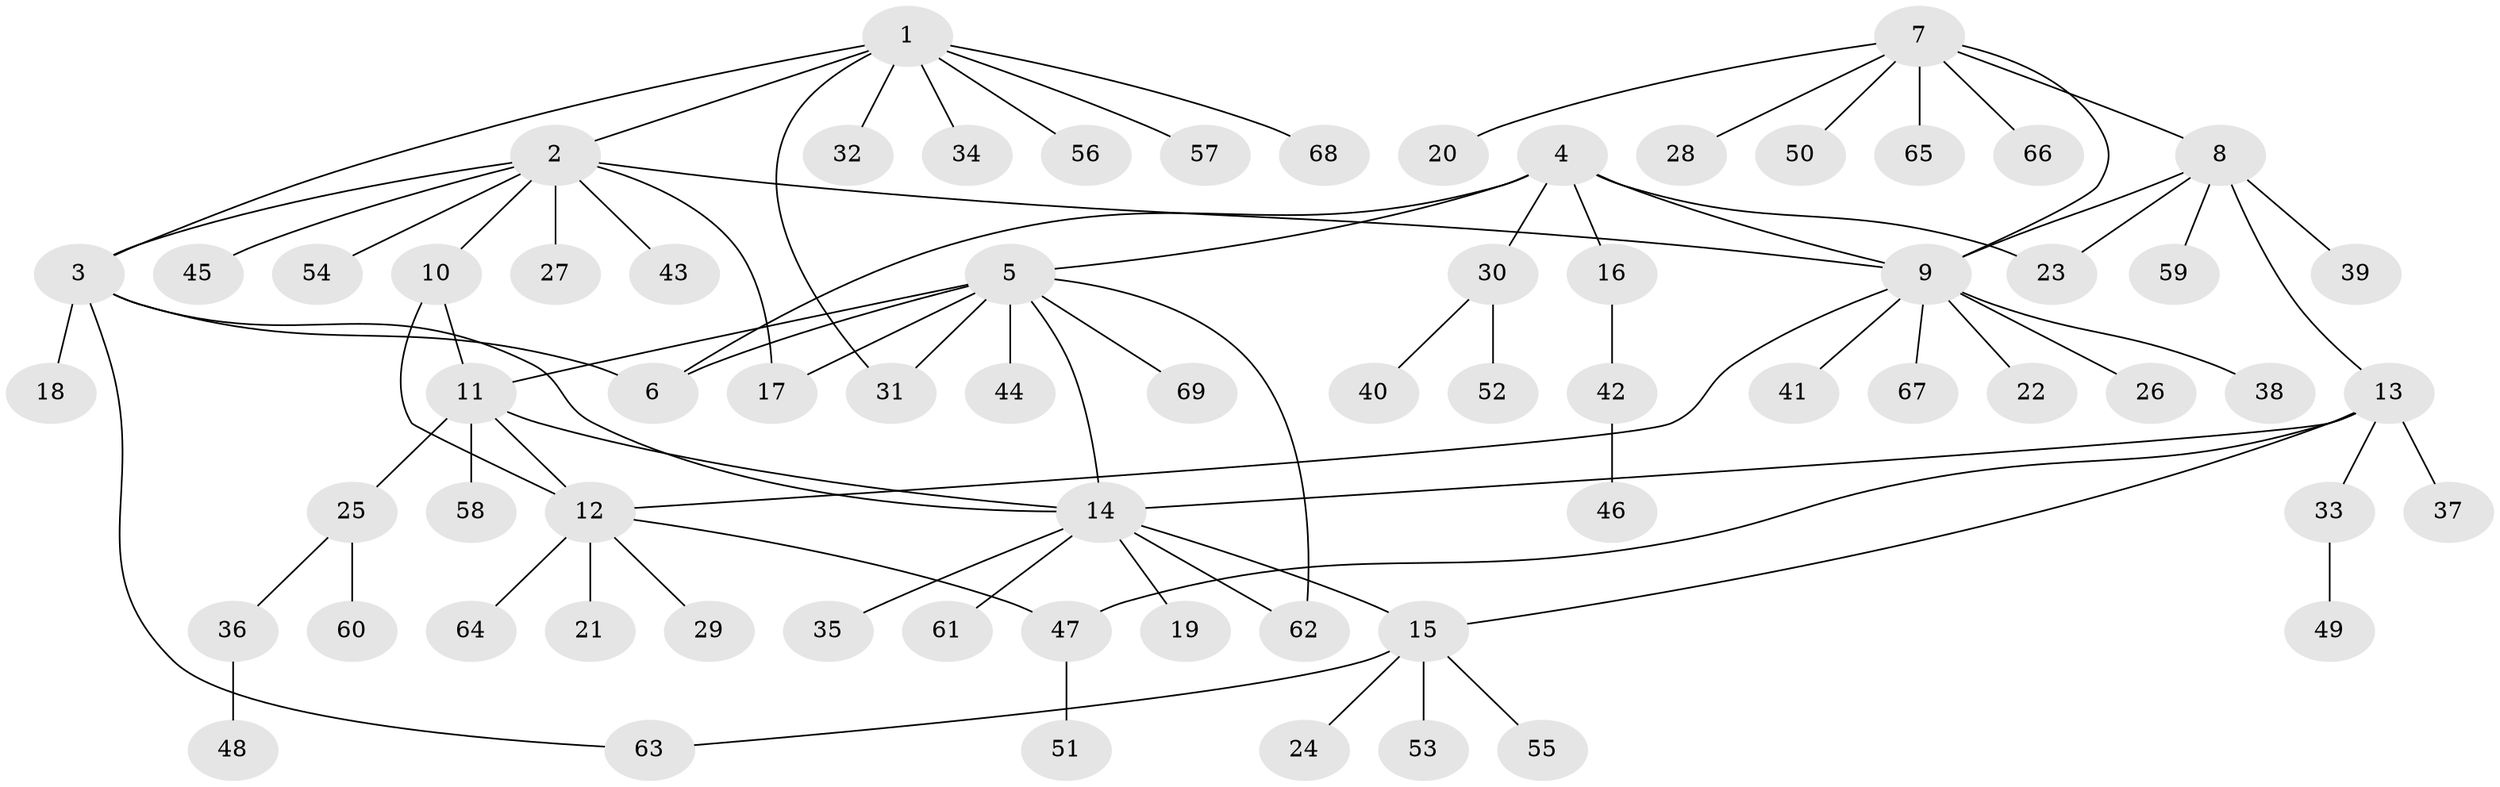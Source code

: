 // Generated by graph-tools (version 1.1) at 2025/11/02/27/25 16:11:31]
// undirected, 69 vertices, 85 edges
graph export_dot {
graph [start="1"]
  node [color=gray90,style=filled];
  1;
  2;
  3;
  4;
  5;
  6;
  7;
  8;
  9;
  10;
  11;
  12;
  13;
  14;
  15;
  16;
  17;
  18;
  19;
  20;
  21;
  22;
  23;
  24;
  25;
  26;
  27;
  28;
  29;
  30;
  31;
  32;
  33;
  34;
  35;
  36;
  37;
  38;
  39;
  40;
  41;
  42;
  43;
  44;
  45;
  46;
  47;
  48;
  49;
  50;
  51;
  52;
  53;
  54;
  55;
  56;
  57;
  58;
  59;
  60;
  61;
  62;
  63;
  64;
  65;
  66;
  67;
  68;
  69;
  1 -- 2;
  1 -- 3;
  1 -- 31;
  1 -- 32;
  1 -- 34;
  1 -- 56;
  1 -- 57;
  1 -- 68;
  2 -- 3;
  2 -- 9;
  2 -- 10;
  2 -- 17;
  2 -- 27;
  2 -- 43;
  2 -- 45;
  2 -- 54;
  3 -- 6;
  3 -- 14;
  3 -- 18;
  3 -- 63;
  4 -- 5;
  4 -- 6;
  4 -- 9;
  4 -- 16;
  4 -- 23;
  4 -- 30;
  5 -- 6;
  5 -- 11;
  5 -- 14;
  5 -- 17;
  5 -- 31;
  5 -- 44;
  5 -- 62;
  5 -- 69;
  7 -- 8;
  7 -- 9;
  7 -- 20;
  7 -- 28;
  7 -- 50;
  7 -- 65;
  7 -- 66;
  8 -- 9;
  8 -- 13;
  8 -- 23;
  8 -- 39;
  8 -- 59;
  9 -- 12;
  9 -- 22;
  9 -- 26;
  9 -- 38;
  9 -- 41;
  9 -- 67;
  10 -- 11;
  10 -- 12;
  11 -- 12;
  11 -- 14;
  11 -- 25;
  11 -- 58;
  12 -- 21;
  12 -- 29;
  12 -- 47;
  12 -- 64;
  13 -- 14;
  13 -- 15;
  13 -- 33;
  13 -- 37;
  13 -- 47;
  14 -- 15;
  14 -- 19;
  14 -- 35;
  14 -- 61;
  14 -- 62;
  15 -- 24;
  15 -- 53;
  15 -- 55;
  15 -- 63;
  16 -- 42;
  25 -- 36;
  25 -- 60;
  30 -- 40;
  30 -- 52;
  33 -- 49;
  36 -- 48;
  42 -- 46;
  47 -- 51;
}

